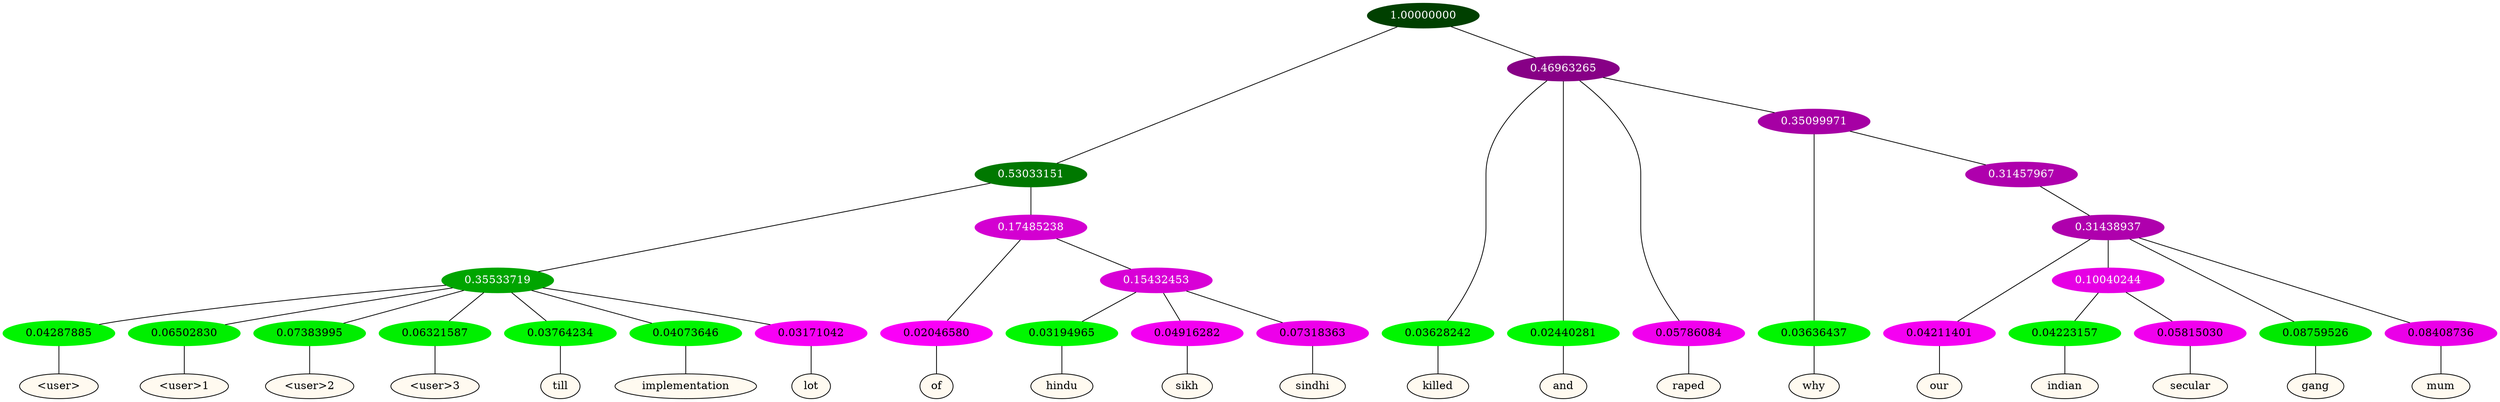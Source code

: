 graph {
	node [format=png height=0.15 nodesep=0.001 ordering=out overlap=prism overlap_scaling=0.01 ranksep=0.001 ratio=0.2 style=filled width=0.15]
	{
		rank=same
		a_w_9 [label="\<user\>" color=black fillcolor=floralwhite style="filled,solid"]
		a_w_10 [label="\<user\>1" color=black fillcolor=floralwhite style="filled,solid"]
		a_w_11 [label="\<user\>2" color=black fillcolor=floralwhite style="filled,solid"]
		a_w_12 [label="\<user\>3" color=black fillcolor=floralwhite style="filled,solid"]
		a_w_13 [label=till color=black fillcolor=floralwhite style="filled,solid"]
		a_w_14 [label=implementation color=black fillcolor=floralwhite style="filled,solid"]
		a_w_15 [label=lot color=black fillcolor=floralwhite style="filled,solid"]
		a_w_16 [label=of color=black fillcolor=floralwhite style="filled,solid"]
		a_w_20 [label=hindu color=black fillcolor=floralwhite style="filled,solid"]
		a_w_21 [label=sikh color=black fillcolor=floralwhite style="filled,solid"]
		a_w_22 [label=sindhi color=black fillcolor=floralwhite style="filled,solid"]
		a_w_5 [label=killed color=black fillcolor=floralwhite style="filled,solid"]
		a_w_6 [label=and color=black fillcolor=floralwhite style="filled,solid"]
		a_w_7 [label=raped color=black fillcolor=floralwhite style="filled,solid"]
		a_w_18 [label=why color=black fillcolor=floralwhite style="filled,solid"]
		a_w_24 [label=our color=black fillcolor=floralwhite style="filled,solid"]
		a_w_28 [label=indian color=black fillcolor=floralwhite style="filled,solid"]
		a_w_29 [label=secular color=black fillcolor=floralwhite style="filled,solid"]
		a_w_26 [label=gang color=black fillcolor=floralwhite style="filled,solid"]
		a_w_27 [label=mum color=black fillcolor=floralwhite style="filled,solid"]
	}
	a_n_9 -- a_w_9
	a_n_10 -- a_w_10
	a_n_11 -- a_w_11
	a_n_12 -- a_w_12
	a_n_13 -- a_w_13
	a_n_14 -- a_w_14
	a_n_15 -- a_w_15
	a_n_16 -- a_w_16
	a_n_20 -- a_w_20
	a_n_21 -- a_w_21
	a_n_22 -- a_w_22
	a_n_5 -- a_w_5
	a_n_6 -- a_w_6
	a_n_7 -- a_w_7
	a_n_18 -- a_w_18
	a_n_24 -- a_w_24
	a_n_28 -- a_w_28
	a_n_29 -- a_w_29
	a_n_26 -- a_w_26
	a_n_27 -- a_w_27
	{
		rank=same
		a_n_9 [label=0.04287885 color="0.334 1.000 0.957" fontcolor=black]
		a_n_10 [label=0.06502830 color="0.334 1.000 0.935" fontcolor=black]
		a_n_11 [label=0.07383995 color="0.334 1.000 0.926" fontcolor=black]
		a_n_12 [label=0.06321587 color="0.334 1.000 0.937" fontcolor=black]
		a_n_13 [label=0.03764234 color="0.334 1.000 0.962" fontcolor=black]
		a_n_14 [label=0.04073646 color="0.334 1.000 0.959" fontcolor=black]
		a_n_15 [label=0.03171042 color="0.835 1.000 0.968" fontcolor=black]
		a_n_16 [label=0.02046580 color="0.835 1.000 0.980" fontcolor=black]
		a_n_20 [label=0.03194965 color="0.334 1.000 0.968" fontcolor=black]
		a_n_21 [label=0.04916282 color="0.835 1.000 0.951" fontcolor=black]
		a_n_22 [label=0.07318363 color="0.835 1.000 0.927" fontcolor=black]
		a_n_5 [label=0.03628242 color="0.334 1.000 0.964" fontcolor=black]
		a_n_6 [label=0.02440281 color="0.334 1.000 0.976" fontcolor=black]
		a_n_7 [label=0.05786084 color="0.835 1.000 0.942" fontcolor=black]
		a_n_18 [label=0.03636437 color="0.334 1.000 0.964" fontcolor=black]
		a_n_24 [label=0.04211401 color="0.835 1.000 0.958" fontcolor=black]
		a_n_28 [label=0.04223157 color="0.334 1.000 0.958" fontcolor=black]
		a_n_29 [label=0.05815030 color="0.835 1.000 0.942" fontcolor=black]
		a_n_26 [label=0.08759526 color="0.334 1.000 0.912" fontcolor=black]
		a_n_27 [label=0.08408736 color="0.835 1.000 0.916" fontcolor=black]
	}
	a_n_0 [label=1.00000000 color="0.334 1.000 0.250" fontcolor=grey99]
	a_n_1 [label=0.53033151 color="0.334 1.000 0.470" fontcolor=grey99]
	a_n_0 -- a_n_1
	a_n_2 [label=0.46963265 color="0.835 1.000 0.530" fontcolor=grey99]
	a_n_0 -- a_n_2
	a_n_3 [label=0.35533719 color="0.334 1.000 0.645" fontcolor=grey99]
	a_n_1 -- a_n_3
	a_n_4 [label=0.17485238 color="0.835 1.000 0.825" fontcolor=grey99]
	a_n_1 -- a_n_4
	a_n_2 -- a_n_5
	a_n_2 -- a_n_6
	a_n_2 -- a_n_7
	a_n_8 [label=0.35099971 color="0.835 1.000 0.649" fontcolor=grey99]
	a_n_2 -- a_n_8
	a_n_3 -- a_n_9
	a_n_3 -- a_n_10
	a_n_3 -- a_n_11
	a_n_3 -- a_n_12
	a_n_3 -- a_n_13
	a_n_3 -- a_n_14
	a_n_3 -- a_n_15
	a_n_4 -- a_n_16
	a_n_17 [label=0.15432453 color="0.835 1.000 0.846" fontcolor=grey99]
	a_n_4 -- a_n_17
	a_n_8 -- a_n_18
	a_n_19 [label=0.31457967 color="0.835 1.000 0.685" fontcolor=grey99]
	a_n_8 -- a_n_19
	a_n_17 -- a_n_20
	a_n_17 -- a_n_21
	a_n_17 -- a_n_22
	a_n_23 [label=0.31438937 color="0.835 1.000 0.686" fontcolor=grey99]
	a_n_19 -- a_n_23
	a_n_23 -- a_n_24
	a_n_25 [label=0.10040244 color="0.835 1.000 0.900" fontcolor=grey99]
	a_n_23 -- a_n_25
	a_n_23 -- a_n_26
	a_n_23 -- a_n_27
	a_n_25 -- a_n_28
	a_n_25 -- a_n_29
}

